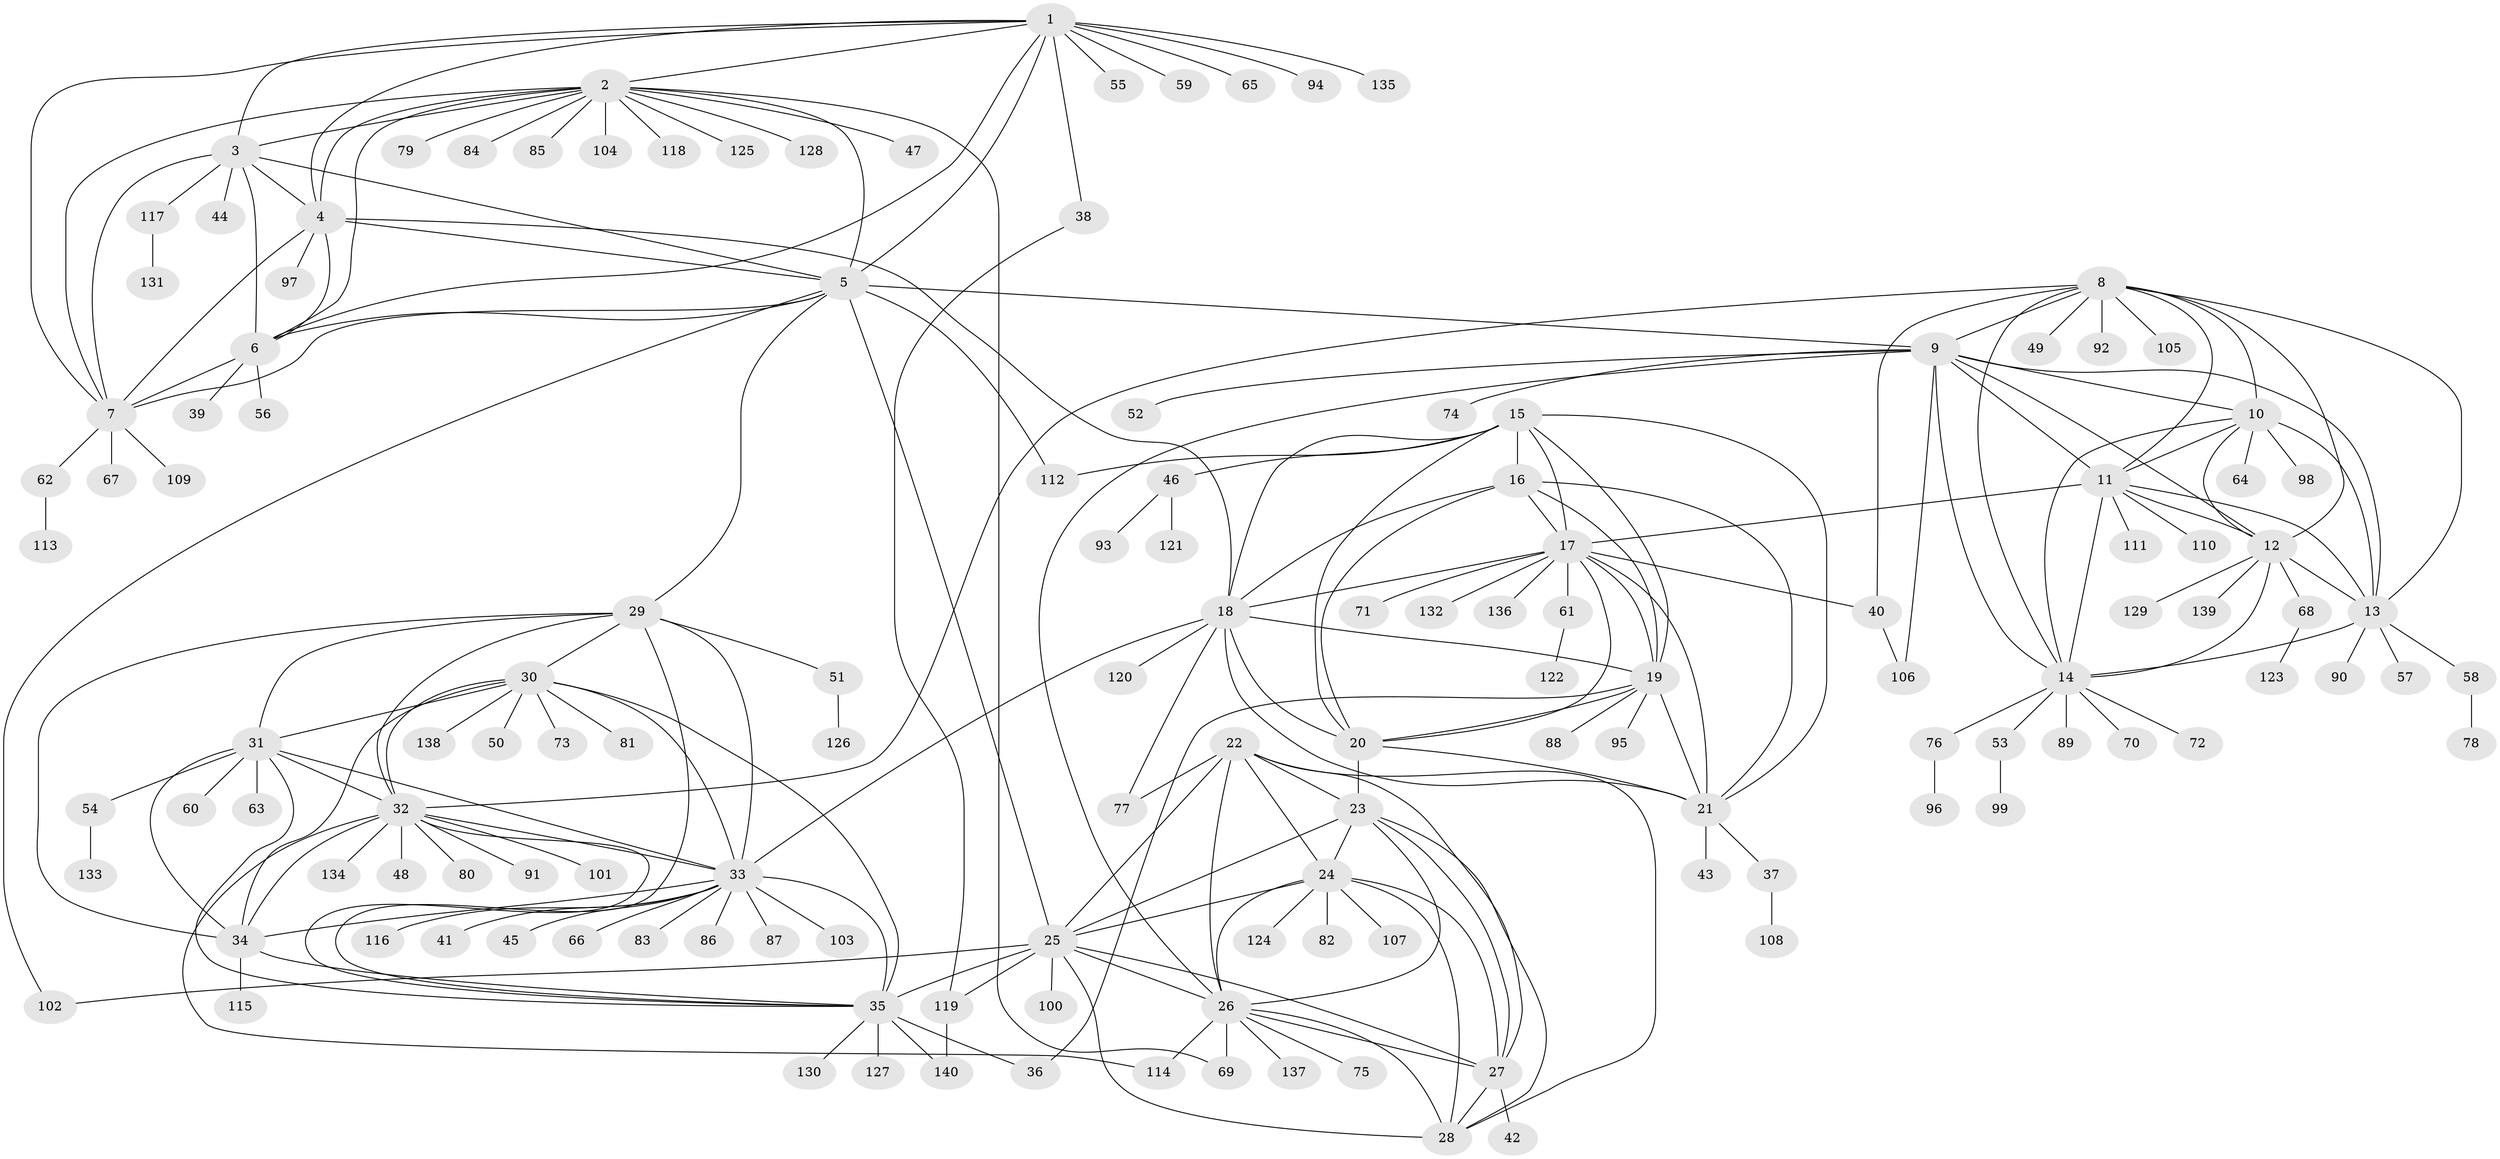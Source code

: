 // coarse degree distribution, {2: 0.03571428571428571, 4: 0.017857142857142856, 11: 0.03571428571428571, 3: 0.017857142857142856, 1: 0.7857142857142857, 9: 0.05357142857142857, 10: 0.03571428571428571, 8: 0.017857142857142856}
// Generated by graph-tools (version 1.1) at 2025/58/03/04/25 21:58:56]
// undirected, 140 vertices, 230 edges
graph export_dot {
graph [start="1"]
  node [color=gray90,style=filled];
  1;
  2;
  3;
  4;
  5;
  6;
  7;
  8;
  9;
  10;
  11;
  12;
  13;
  14;
  15;
  16;
  17;
  18;
  19;
  20;
  21;
  22;
  23;
  24;
  25;
  26;
  27;
  28;
  29;
  30;
  31;
  32;
  33;
  34;
  35;
  36;
  37;
  38;
  39;
  40;
  41;
  42;
  43;
  44;
  45;
  46;
  47;
  48;
  49;
  50;
  51;
  52;
  53;
  54;
  55;
  56;
  57;
  58;
  59;
  60;
  61;
  62;
  63;
  64;
  65;
  66;
  67;
  68;
  69;
  70;
  71;
  72;
  73;
  74;
  75;
  76;
  77;
  78;
  79;
  80;
  81;
  82;
  83;
  84;
  85;
  86;
  87;
  88;
  89;
  90;
  91;
  92;
  93;
  94;
  95;
  96;
  97;
  98;
  99;
  100;
  101;
  102;
  103;
  104;
  105;
  106;
  107;
  108;
  109;
  110;
  111;
  112;
  113;
  114;
  115;
  116;
  117;
  118;
  119;
  120;
  121;
  122;
  123;
  124;
  125;
  126;
  127;
  128;
  129;
  130;
  131;
  132;
  133;
  134;
  135;
  136;
  137;
  138;
  139;
  140;
  1 -- 2;
  1 -- 3;
  1 -- 4;
  1 -- 5;
  1 -- 6;
  1 -- 7;
  1 -- 38;
  1 -- 55;
  1 -- 59;
  1 -- 65;
  1 -- 94;
  1 -- 135;
  2 -- 3;
  2 -- 4;
  2 -- 5;
  2 -- 6;
  2 -- 7;
  2 -- 47;
  2 -- 69;
  2 -- 79;
  2 -- 84;
  2 -- 85;
  2 -- 104;
  2 -- 118;
  2 -- 125;
  2 -- 128;
  3 -- 4;
  3 -- 5;
  3 -- 6;
  3 -- 7;
  3 -- 44;
  3 -- 117;
  4 -- 5;
  4 -- 6;
  4 -- 7;
  4 -- 18;
  4 -- 97;
  5 -- 6;
  5 -- 7;
  5 -- 9;
  5 -- 25;
  5 -- 29;
  5 -- 102;
  5 -- 112;
  6 -- 7;
  6 -- 39;
  6 -- 56;
  7 -- 62;
  7 -- 67;
  7 -- 109;
  8 -- 9;
  8 -- 10;
  8 -- 11;
  8 -- 12;
  8 -- 13;
  8 -- 14;
  8 -- 32;
  8 -- 40;
  8 -- 49;
  8 -- 92;
  8 -- 105;
  9 -- 10;
  9 -- 11;
  9 -- 12;
  9 -- 13;
  9 -- 14;
  9 -- 26;
  9 -- 52;
  9 -- 74;
  9 -- 106;
  10 -- 11;
  10 -- 12;
  10 -- 13;
  10 -- 14;
  10 -- 64;
  10 -- 98;
  11 -- 12;
  11 -- 13;
  11 -- 14;
  11 -- 17;
  11 -- 110;
  11 -- 111;
  12 -- 13;
  12 -- 14;
  12 -- 68;
  12 -- 129;
  12 -- 139;
  13 -- 14;
  13 -- 57;
  13 -- 58;
  13 -- 90;
  14 -- 53;
  14 -- 70;
  14 -- 72;
  14 -- 76;
  14 -- 89;
  15 -- 16;
  15 -- 17;
  15 -- 18;
  15 -- 19;
  15 -- 20;
  15 -- 21;
  15 -- 46;
  15 -- 112;
  16 -- 17;
  16 -- 18;
  16 -- 19;
  16 -- 20;
  16 -- 21;
  17 -- 18;
  17 -- 19;
  17 -- 20;
  17 -- 21;
  17 -- 40;
  17 -- 61;
  17 -- 71;
  17 -- 132;
  17 -- 136;
  18 -- 19;
  18 -- 20;
  18 -- 21;
  18 -- 33;
  18 -- 77;
  18 -- 120;
  19 -- 20;
  19 -- 21;
  19 -- 36;
  19 -- 88;
  19 -- 95;
  20 -- 21;
  20 -- 23;
  21 -- 37;
  21 -- 43;
  22 -- 23;
  22 -- 24;
  22 -- 25;
  22 -- 26;
  22 -- 27;
  22 -- 28;
  22 -- 77;
  23 -- 24;
  23 -- 25;
  23 -- 26;
  23 -- 27;
  23 -- 28;
  24 -- 25;
  24 -- 26;
  24 -- 27;
  24 -- 28;
  24 -- 82;
  24 -- 107;
  24 -- 124;
  25 -- 26;
  25 -- 27;
  25 -- 28;
  25 -- 35;
  25 -- 100;
  25 -- 102;
  25 -- 119;
  26 -- 27;
  26 -- 28;
  26 -- 69;
  26 -- 75;
  26 -- 114;
  26 -- 137;
  27 -- 28;
  27 -- 42;
  29 -- 30;
  29 -- 31;
  29 -- 32;
  29 -- 33;
  29 -- 34;
  29 -- 35;
  29 -- 51;
  30 -- 31;
  30 -- 32;
  30 -- 33;
  30 -- 34;
  30 -- 35;
  30 -- 50;
  30 -- 73;
  30 -- 81;
  30 -- 138;
  31 -- 32;
  31 -- 33;
  31 -- 34;
  31 -- 35;
  31 -- 54;
  31 -- 60;
  31 -- 63;
  32 -- 33;
  32 -- 34;
  32 -- 35;
  32 -- 48;
  32 -- 80;
  32 -- 91;
  32 -- 101;
  32 -- 114;
  32 -- 134;
  33 -- 34;
  33 -- 35;
  33 -- 41;
  33 -- 45;
  33 -- 66;
  33 -- 83;
  33 -- 86;
  33 -- 87;
  33 -- 103;
  33 -- 116;
  34 -- 35;
  34 -- 115;
  35 -- 36;
  35 -- 127;
  35 -- 130;
  35 -- 140;
  37 -- 108;
  38 -- 119;
  40 -- 106;
  46 -- 93;
  46 -- 121;
  51 -- 126;
  53 -- 99;
  54 -- 133;
  58 -- 78;
  61 -- 122;
  62 -- 113;
  68 -- 123;
  76 -- 96;
  117 -- 131;
  119 -- 140;
}
